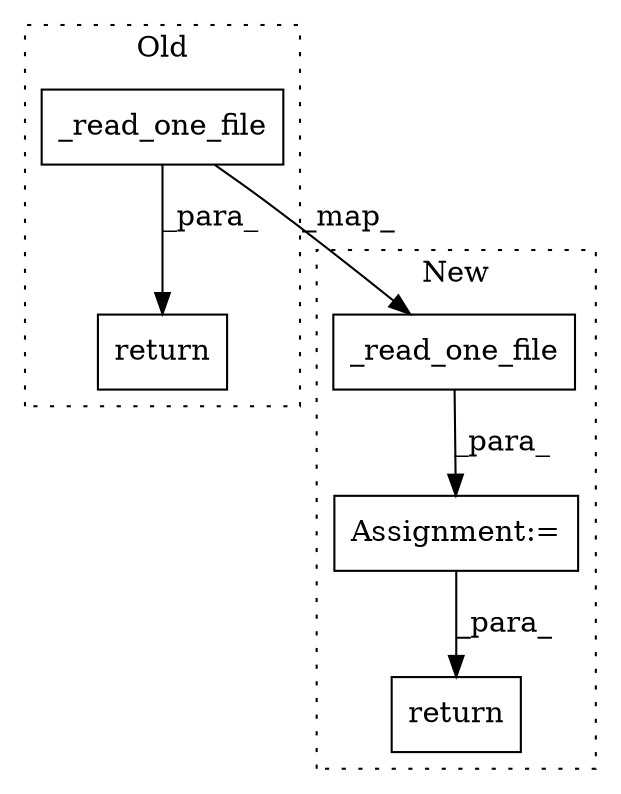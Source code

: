 digraph G {
subgraph cluster0 {
1 [label="_read_one_file" a="32" s="3587,3657" l="15,1" shape="box"];
5 [label="return" a="41" s="3580" l="7" shape="box"];
label = "Old";
style="dotted";
}
subgraph cluster1 {
2 [label="_read_one_file" a="32" s="4913,4983" l="15,1" shape="box"];
3 [label="Assignment:=" a="7" s="4912" l="1" shape="box"];
4 [label="return" a="41" s="5268" l="7" shape="box"];
label = "New";
style="dotted";
}
1 -> 5 [label="_para_"];
1 -> 2 [label="_map_"];
2 -> 3 [label="_para_"];
3 -> 4 [label="_para_"];
}